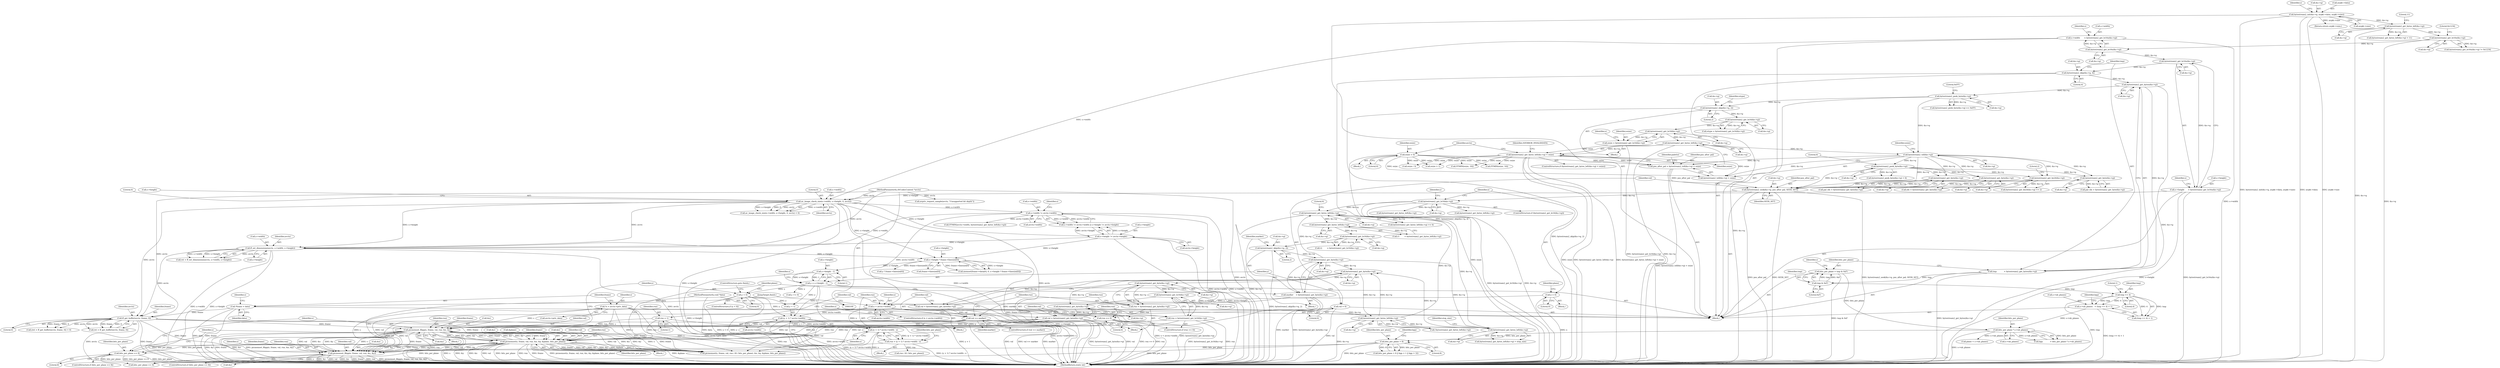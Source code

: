 digraph "0_FFmpeg_8c2ea3030af7b40a3c4275696fb5c76cdb80950a@API" {
"1000843" [label="(Call,picmemset_8bpp(s, frame, val, run, &x, &y))"];
"1000107" [label="(Call,*s = avctx->priv_data)"];
"1000792" [label="(Call,picmemset_8bpp(s, frame, val, run, &x, &y))"];
"1000808" [label="(Call,picmemset(s, frame, val, run, &x, &y, &plane, bits_per_plane))"];
"1000348" [label="(Call,ff_get_buffer(avctx, frame, 0))"];
"1000330" [label="(Call,ff_set_dimensions(avctx, s->width, s->height))"];
"1000298" [label="(Call,av_image_check_size(s->width, s->height, 0, avctx))"];
"1000161" [label="(Call,s->width       = bytestream2_get_le16u(&s->g))"];
"1000165" [label="(Call,bytestream2_get_le16u(&s->g))"];
"1000153" [label="(Call,bytestream2_get_le16u(&s->g))"];
"1000143" [label="(Call,bytestream2_get_bytes_left(&s->g))"];
"1000130" [label="(Call,bytestream2_init(&s->g, avpkt->data, avpkt->size))"];
"1000170" [label="(Call,s->height      = bytestream2_get_le16u(&s->g))"];
"1000174" [label="(Call,bytestream2_get_le16u(&s->g))"];
"1000101" [label="(MethodParameterIn,AVCodecContext *avctx)"];
"1000313" [label="(Call,s->width != avctx->width)"];
"1000320" [label="(Call,s->height != avctx->height)"];
"1000113" [label="(Call,*frame = data)"];
"1000102" [label="(MethodParameterIn,void *data)"];
"1000750" [label="(Call,val == marker)"];
"1000742" [label="(Call,val = bytestream2_get_byte(&s->g))"];
"1000744" [label="(Call,bytestream2_get_byte(&s->g))"];
"1000781" [label="(Call,bytestream2_get_bytes_left(&s->g))"];
"1000774" [label="(Call,bytestream2_get_byte(&s->g))"];
"1000756" [label="(Call,bytestream2_get_byte(&s->g))"];
"1000767" [label="(Call,bytestream2_get_le16(&s->g))"];
"1000718" [label="(Call,bytestream2_get_byte(&s->g))"];
"1000710" [label="(Call,bytestream2_skip(&s->g, 2))"];
"1000698" [label="(Call,bytestream2_get_le16(&s->g))"];
"1000691" [label="(Call,bytestream2_get_bytes_left(&s->g))"];
"1000678" [label="(Call,bytestream2_get_bytes_left(&s->g))"];
"1000664" [label="(Call,bytestream2_get_le16(&s->g))"];
"1000646" [label="(Call,bytestream2_seek(&s->g, pos_after_pal, SEEK_SET))"];
"1000471" [label="(Call,bytestream2_get_byte(&s->g))"];
"1000409" [label="(Call,bytestream2_peek_byte(&s->g))"];
"1000384" [label="(Call,bytestream2_tell(&s->g))"];
"1000274" [label="(Call,bytestream2_get_bytes_left(&s->g))"];
"1000267" [label="(Call,bytestream2_get_le16(&s->g))"];
"1000260" [label="(Call,bytestream2_get_le16(&s->g))"];
"1000252" [label="(Call,bytestream2_skip(&s->g, 2))"];
"1000234" [label="(Call,bytestream2_peek_byte(&s->g))"];
"1000187" [label="(Call,bytestream2_get_byteu(&s->g))"];
"1000179" [label="(Call,bytestream2_skip(&s->g, 4))"];
"1000419" [label="(Call,bytestream2_get_byte(&s->g))"];
"1000555" [label="(Call,bytestream2_get_be24(&s->g))"];
"1000509" [label="(Call,bytestream2_get_byte(&s->g))"];
"1000381" [label="(Call,pos_after_pal = bytestream2_tell(&s->g) + esize)"];
"1000288" [label="(Call,esize = 0)"];
"1000273" [label="(Call,bytestream2_get_bytes_left(&s->g) < esize)"];
"1000265" [label="(Call,esize = bytestream2_get_le16(&s->g))"];
"1000731" [label="(Call,bytestream2_get_bytes_left(&s->g))"];
"1000716" [label="(Call,marker    = bytestream2_get_byte(&s->g))"];
"1000772" [label="(Call,val = bytestream2_get_byte(&s->g))"];
"1000739" [label="(Call,run = 1)"];
"1000765" [label="(Call,run = bytestream2_get_le16(&s->g))"];
"1000762" [label="(Call,run == 0)"];
"1000754" [label="(Call,run = bytestream2_get_byte(&s->g))"];
"1000788" [label="(Call,bits_per_plane == 8)"];
"1000215" [label="(Call,bits_per_plane > 8)"];
"1000208" [label="(Call,bits_per_plane * s->nb_planes)"];
"1000192" [label="(Call,bits_per_plane = tmp & 0xF)"];
"1000194" [label="(Call,tmp & 0xF)"];
"1000185" [label="(Call,tmp            = bytestream2_get_byteu(&s->g))"];
"1000197" [label="(Call,s->nb_planes   = (tmp >> 4) + 1)"];
"1000202" [label="(Call,tmp >> 4)"];
"1000653" [label="(Call,val = 0)"];
"1000828" [label="(Call,run = (y + 1) * avctx->width - x)"];
"1000830" [label="(Call,(y + 1) * avctx->width - x)"];
"1000831" [label="(Call,(y + 1) * avctx->width)"];
"1000802" [label="(Call,y < 0)"];
"1000656" [label="(Call,y = s->height - 1)"];
"1000658" [label="(Call,s->height - 1)"];
"1000362" [label="(Call,s->height * frame->linesize[0])"];
"1000821" [label="(Call,x < avctx->width)"];
"1000670" [label="(Call,x = 0)"];
"1000679" [label="(Call,&s->g)"];
"1000146" [label="(Identifier,s)"];
"1000784" [label="(Identifier,s)"];
"1000652" [label="(Identifier,SEEK_SET)"];
"1000752" [label="(Identifier,marker)"];
"1000743" [label="(Identifier,val)"];
"1000332" [label="(Call,s->width)"];
"1000417" [label="(Call,idx = bytestream2_get_byte(&s->g))"];
"1000927" [label="(Return,return avpkt->size;)"];
"1000207" [label="(Identifier,bpp)"];
"1000689" [label="(Call,t1        = bytestream2_get_bytes_left(&s->g))"];
"1000193" [label="(Identifier,bits_per_plane)"];
"1000186" [label="(Identifier,tmp)"];
"1000751" [label="(Identifier,val)"];
"1000335" [label="(Call,s->height)"];
"1000839" [label="(ControlStructure,if (bits_per_plane == 8))"];
"1000265" [label="(Call,esize = bytestream2_get_le16(&s->g))"];
"1000826" [label="(Block,)"];
"1000419" [label="(Call,bytestream2_get_byte(&s->g))"];
"1000170" [label="(Call,s->height      = bytestream2_get_le16u(&s->g))"];
"1000647" [label="(Call,&s->g)"];
"1000330" [label="(Call,ff_set_dimensions(avctx, s->width, s->height))"];
"1000234" [label="(Call,bytestream2_peek_byte(&s->g))"];
"1000258" [label="(Call,etype = bytestream2_get_le16(&s->g))"];
"1000382" [label="(Identifier,pos_after_pal)"];
"1000764" [label="(Literal,0)"];
"1000756" [label="(Call,bytestream2_get_byte(&s->g))"];
"1000346" [label="(Call,ret = ff_get_buffer(avctx, frame, 0))"];
"1000166" [label="(Call,&s->g)"];
"1000662" [label="(Literal,1)"];
"1000331" [label="(Identifier,avctx)"];
"1000801" [label="(ControlStructure,if (y < 0))"];
"1000757" [label="(Call,&s->g)"];
"1000420" [label="(Call,&s->g)"];
"1000797" [label="(Call,&x)"];
"1000194" [label="(Call,tmp & 0xF)"];
"1000821" [label="(Call,x < avctx->width)"];
"1000410" [label="(Call,&s->g)"];
"1000281" [label="(Identifier,AVERROR_INVALIDDATA)"];
"1000736" [label="(Identifier,stop_size)"];
"1000835" [label="(Call,avctx->width)"];
"1000848" [label="(Call,&x)"];
"1000657" [label="(Identifier,y)"];
"1000782" [label="(Call,&s->g)"];
"1000659" [label="(Call,s->height)"];
"1000362" [label="(Call,s->height * frame->linesize[0])"];
"1000188" [label="(Call,&s->g)"];
"1000158" [label="(Literal,0x1234)"];
"1000651" [label="(Identifier,pos_after_pal)"];
"1000753" [label="(Block,)"];
"1000351" [label="(Literal,0)"];
"1000820" [label="(ControlStructure,if (x < avctx->width))"];
"1000102" [label="(MethodParameterIn,void *data)"];
"1000718" [label="(Call,bytestream2_get_byte(&s->g))"];
"1000790" [label="(Literal,8)"];
"1000819" [label="(Identifier,bits_per_plane)"];
"1000664" [label="(Call,bytestream2_get_le16(&s->g))"];
"1000719" [label="(Call,&s->g)"];
"1000179" [label="(Call,bytestream2_skip(&s->g, 4))"];
"1000251" [label="(Block,)"];
"1000741" [label="(Literal,1)"];
"1000853" [label="(Call,picmemset(s, frame, val, run / (8 / bits_per_plane), &x, &y, &plane, bits_per_plane))"];
"1000279" [label="(Identifier,esize)"];
"1000739" [label="(Call,run = 1)"];
"1000260" [label="(Call,bytestream2_get_le16(&s->g))"];
"1000154" [label="(Call,&s->g)"];
"1000133" [label="(Identifier,s)"];
"1000654" [label="(Identifier,val)"];
"1000202" [label="(Call,tmp >> 4)"];
"1000201" [label="(Call,(tmp >> 4) + 1)"];
"1000493" [label="(Call,FFMIN(esize, 16))"];
"1000715" [label="(Literal,2)"];
"1000789" [label="(Identifier,bits_per_plane)"];
"1000130" [label="(Call,bytestream2_init(&s->g, avpkt->data, avpkt->size))"];
"1000560" [label="(Literal,2)"];
"1000554" [label="(Call,bytestream2_get_be24(&s->g) << 2)"];
"1000283" [label="(Block,)"];
"1000192" [label="(Call,bits_per_plane = tmp & 0xF)"];
"1000472" [label="(Call,&s->g)"];
"1000277" [label="(Identifier,s)"];
"1000455" [label="(Call,FFMIN(esize, 16))"];
"1000683" [label="(Literal,6)"];
"1000322" [label="(Identifier,s)"];
"1000832" [label="(Call,y + 1)"];
"1000804" [label="(Literal,0)"];
"1000767" [label="(Call,bytestream2_get_le16(&s->g))"];
"1000838" [label="(Identifier,x)"];
"1000671" [label="(Identifier,x)"];
"1000773" [label="(Identifier,val)"];
"1000658" [label="(Call,s->height - 1)"];
"1000383" [label="(Call,bytestream2_tell(&s->g) + esize)"];
"1000830" [label="(Call,(y + 1) * avctx->width - x)"];
"1000780" [label="(Call,!bytestream2_get_bytes_left(&s->g))"];
"1000175" [label="(Call,&s->g)"];
"1000761" [label="(ControlStructure,if (run == 0))"];
"1000745" [label="(Call,&s->g)"];
"1000206" [label="(Call,bpp            = bits_per_plane * s->nb_planes)"];
"1000802" [label="(Call,y < 0)"];
"1000305" [label="(Literal,0)"];
"1000355" [label="(Call,memset(frame->data[0], 0, s->height * frame->linesize[0]))"];
"1000750" [label="(Call,val == marker)"];
"1000754" [label="(Call,run = bytestream2_get_byte(&s->g))"];
"1000646" [label="(Call,bytestream2_seek(&s->g, pos_after_pal, SEEK_SET))"];
"1000215" [label="(Call,bits_per_plane > 8)"];
"1000226" [label="(Call,avpriv_request_sample(avctx, \"Unsupported bit depth\"))"];
"1000828" [label="(Call,run = (y + 1) * avctx->width - x)"];
"1000844" [label="(Identifier,s)"];
"1000813" [label="(Call,&x)"];
"1000840" [label="(Call,bits_per_plane == 8)"];
"1000775" [label="(Call,&s->g)"];
"1000297" [label="(Call,av_image_check_size(s->width, s->height, 0, avctx) < 0)"];
"1000273" [label="(Call,bytestream2_get_bytes_left(&s->g) < esize)"];
"1000261" [label="(Call,&s->g)"];
"1000692" [label="(Call,&s->g)"];
"1000793" [label="(Identifier,s)"];
"1000312" [label="(Call,s->width != avctx->width || s->height != avctx->height)"];
"1000253" [label="(Call,&s->g)"];
"1000536" [label="(Call,esize / 3)"];
"1000138" [label="(Call,avpkt->size)"];
"1000252" [label="(Call,bytestream2_skip(&s->g, 2))"];
"1000795" [label="(Identifier,val)"];
"1000108" [label="(Identifier,s)"];
"1000196" [label="(Literal,0xF)"];
"1000670" [label="(Call,x = 0)"];
"1000109" [label="(Call,avctx->priv_data)"];
"1000677" [label="(Call,bytestream2_get_bytes_left(&s->g) >= 6)"];
"1000877" [label="(Call,bytestream2_get_bytes_left(&s->g))"];
"1000363" [label="(Call,s->height)"];
"1000809" [label="(Identifier,s)"];
"1000711" [label="(Call,&s->g)"];
"1000349" [label="(Identifier,avctx)"];
"1000153" [label="(Call,bytestream2_get_le16u(&s->g))"];
"1000874" [label="(Identifier,y)"];
"1000107" [label="(Call,*s = avctx->priv_data)"];
"1000210" [label="(Call,s->nb_planes)"];
"1000182" [label="(Identifier,s)"];
"1000290" [label="(Literal,0)"];
"1000187" [label="(Call,bytestream2_get_byteu(&s->g))"];
"1000768" [label="(Call,&s->g)"];
"1000105" [label="(Block,)"];
"1000731" [label="(Call,bytestream2_get_bytes_left(&s->g))"];
"1000113" [label="(Call,*frame = data)"];
"1000469" [label="(Call,pal_idx = bytestream2_get_byte(&s->g))"];
"1000131" [label="(Call,&s->g)"];
"1000414" [label="(Literal,6)"];
"1000302" [label="(Call,s->height)"];
"1000172" [label="(Identifier,s)"];
"1000185" [label="(Call,tmp            = bytestream2_get_byteu(&s->g))"];
"1000165" [label="(Call,bytestream2_get_le16u(&s->g))"];
"1000665" [label="(Call,&s->g)"];
"1000555" [label="(Call,bytestream2_get_be24(&s->g))"];
"1000209" [label="(Identifier,bits_per_plane)"];
"1000831" [label="(Call,(y + 1) * avctx->width)"];
"1000805" [label="(ControlStructure,goto finish;)"];
"1000822" [label="(Identifier,x)"];
"1000796" [label="(Identifier,run)"];
"1000161" [label="(Call,s->width       = bytestream2_get_le16u(&s->g))"];
"1000235" [label="(Call,&s->g)"];
"1000730" [label="(Call,bytestream2_get_bytes_left(&s->g) > stop_size)"];
"1000891" [label="(Call,y * frame->linesize[0])"];
"1000350" [label="(Identifier,frame)"];
"1000257" [label="(Literal,2)"];
"1000684" [label="(Block,)"];
"1000850" [label="(Call,&y)"];
"1000763" [label="(Identifier,run)"];
"1000817" [label="(Call,&plane)"];
"1000199" [label="(Identifier,s)"];
"1000672" [label="(Literal,0)"];
"1000408" [label="(Call,bytestream2_peek_byte(&s->g) < 6)"];
"1000907" [label="(Call,bytestream2_get_bytes_left(&s->g))"];
"1000204" [label="(Literal,4)"];
"1000841" [label="(Identifier,bits_per_plane)"];
"1000144" [label="(Call,&s->g)"];
"1000162" [label="(Call,s->width)"];
"1000737" [label="(Block,)"];
"1000845" [label="(Identifier,frame)"];
"1000143" [label="(Call,bytestream2_get_bytes_left(&s->g))"];
"1000381" [label="(Call,pos_after_pal = bytestream2_tell(&s->g) + esize)"];
"1000293" [label="(Identifier,avctx)"];
"1000509" [label="(Call,bytestream2_get_byte(&s->g))"];
"1000507" [label="(Call,pal_idx = bytestream2_get_byte(&s->g))"];
"1000669" [label="(Block,)"];
"1000184" [label="(Literal,4)"];
"1000655" [label="(Literal,0)"];
"1000214" [label="(Call,bits_per_plane > 8 || bpp < 1 || bpp > 32)"];
"1000772" [label="(Call,val = bytestream2_get_byte(&s->g))"];
"1000903" [label="(Call,FFMIN(avctx->width, bytestream2_get_bytes_left(&s->g)))"];
"1000195" [label="(Identifier,tmp)"];
"1000314" [label="(Call,s->width)"];
"1000174" [label="(Call,bytestream2_get_le16u(&s->g))"];
"1000765" [label="(Call,run = bytestream2_get_le16(&s->g))"];
"1000740" [label="(Identifier,run)"];
"1000208" [label="(Call,bits_per_plane * s->nb_planes)"];
"1000843" [label="(Call,picmemset_8bpp(s, frame, val, run, &x, &y))"];
"1000324" [label="(Call,avctx->height)"];
"1000725" [label="(Call,plane < s->nb_planes)"];
"1000857" [label="(Call,run / (8 / bits_per_plane))"];
"1000710" [label="(Call,bytestream2_skip(&s->g, 2))"];
"1000267" [label="(Call,bytestream2_get_le16(&s->g))"];
"1000847" [label="(Identifier,run)"];
"1000799" [label="(Call,&y)"];
"1000298" [label="(Call,av_image_check_size(s->width, s->height, 0, avctx))"];
"1000171" [label="(Call,s->height)"];
"1000792" [label="(Call,picmemset_8bpp(s, frame, val, run, &x, &y))"];
"1000274" [label="(Call,bytestream2_get_bytes_left(&s->g))"];
"1000101" [label="(MethodParameterIn,AVCodecContext *avctx)"];
"1000716" [label="(Call,marker    = bytestream2_get_byte(&s->g))"];
"1000239" [label="(Literal,0xFF)"];
"1000272" [label="(ControlStructure,if (bytestream2_get_bytes_left(&s->g) < esize))"];
"1000216" [label="(Identifier,bits_per_plane)"];
"1000744" [label="(Call,bytestream2_get_byte(&s->g))"];
"1000755" [label="(Identifier,run)"];
"1000313" [label="(Call,s->width != avctx->width)"];
"1000366" [label="(Call,frame->linesize[0])"];
"1000811" [label="(Identifier,val)"];
"1000808" [label="(Call,picmemset(s, frame, val, run, &x, &y, &plane, bits_per_plane))"];
"1000266" [label="(Identifier,esize)"];
"1000699" [label="(Call,&s->g)"];
"1000749" [label="(ControlStructure,if (val == marker))"];
"1000389" [label="(Identifier,esize)"];
"1000268" [label="(Call,&s->g)"];
"1000203" [label="(Identifier,tmp)"];
"1000922" [label="(JumpTarget,finish:)"];
"1000698" [label="(Call,bytestream2_get_le16(&s->g))"];
"1000142" [label="(Call,bytestream2_get_bytes_left(&s->g) < 11)"];
"1000317" [label="(Call,avctx->width)"];
"1000762" [label="(Call,run == 0)"];
"1000812" [label="(Identifier,run)"];
"1000348" [label="(Call,ff_get_buffer(avctx, frame, 0))"];
"1000794" [label="(Identifier,frame)"];
"1000115" [label="(Identifier,data)"];
"1000233" [label="(Call,bytestream2_peek_byte(&s->g) == 0xFF)"];
"1000510" [label="(Call,&s->g)"];
"1000787" [label="(ControlStructure,if (bits_per_plane == 8))"];
"1000846" [label="(Identifier,val)"];
"1000803" [label="(Identifier,y)"];
"1000320" [label="(Call,s->height != avctx->height)"];
"1000667" [label="(Identifier,s)"];
"1000691" [label="(Call,bytestream2_get_bytes_left(&s->g))"];
"1000306" [label="(Identifier,avctx)"];
"1000197" [label="(Call,s->nb_planes   = (tmp >> 4) + 1)"];
"1000781" [label="(Call,bytestream2_get_bytes_left(&s->g))"];
"1000823" [label="(Call,avctx->width)"];
"1000385" [label="(Call,&s->g)"];
"1000152" [label="(Call,bytestream2_get_le16u(&s->g) != 0x1234)"];
"1000114" [label="(Identifier,frame)"];
"1000275" [label="(Call,&s->g)"];
"1000299" [label="(Call,s->width)"];
"1000391" [label="(Identifier,palette)"];
"1000180" [label="(Call,&s->g)"];
"1000288" [label="(Call,esize = 0)"];
"1000205" [label="(Literal,1)"];
"1000321" [label="(Call,s->height)"];
"1000742" [label="(Call,val = bytestream2_get_byte(&s->g))"];
"1000148" [label="(Literal,11)"];
"1000663" [label="(ControlStructure,if (bytestream2_get_le16(&s->g)))"];
"1000198" [label="(Call,s->nb_planes)"];
"1000674" [label="(Identifier,plane)"];
"1000135" [label="(Call,avpkt->data)"];
"1000384" [label="(Call,bytestream2_tell(&s->g))"];
"1000289" [label="(Identifier,esize)"];
"1000653" [label="(Call,val = 0)"];
"1000405" [label="(Call,esize > 1)"];
"1000220" [label="(Identifier,bpp)"];
"1000656" [label="(Call,y = s->height - 1)"];
"1000259" [label="(Identifier,etype)"];
"1000873" [label="(Call,y >= 0)"];
"1000815" [label="(Call,&y)"];
"1000717" [label="(Identifier,marker)"];
"1000307" [label="(Literal,0)"];
"1000328" [label="(Call,ret = ff_set_dimensions(avctx, s->width, s->height))"];
"1000774" [label="(Call,bytestream2_get_byte(&s->g))"];
"1000788" [label="(Call,bits_per_plane == 8)"];
"1000732" [label="(Call,&s->g)"];
"1000931" [label="(MethodReturn,static int)"];
"1000807" [label="(Block,)"];
"1000471" [label="(Call,bytestream2_get_byte(&s->g))"];
"1000829" [label="(Identifier,run)"];
"1000726" [label="(Identifier,plane)"];
"1000678" [label="(Call,bytestream2_get_bytes_left(&s->g))"];
"1000696" [label="(Call,t2        = bytestream2_get_le16(&s->g))"];
"1000791" [label="(Block,)"];
"1000810" [label="(Identifier,frame)"];
"1000409" [label="(Call,bytestream2_peek_byte(&s->g))"];
"1000345" [label="(Call,(ret = ff_get_buffer(avctx, frame, 0)) < 0)"];
"1000556" [label="(Call,&s->g)"];
"1000217" [label="(Literal,8)"];
"1000766" [label="(Identifier,run)"];
"1000843" -> "1000839"  [label="AST: "];
"1000843" -> "1000850"  [label="CFG: "];
"1000844" -> "1000843"  [label="AST: "];
"1000845" -> "1000843"  [label="AST: "];
"1000846" -> "1000843"  [label="AST: "];
"1000847" -> "1000843"  [label="AST: "];
"1000848" -> "1000843"  [label="AST: "];
"1000850" -> "1000843"  [label="AST: "];
"1000922" -> "1000843"  [label="CFG: "];
"1000843" -> "1000931"  [label="DDG: picmemset_8bpp(s, frame, val, run, &x, &y)"];
"1000843" -> "1000931"  [label="DDG: s"];
"1000843" -> "1000931"  [label="DDG: &y"];
"1000843" -> "1000931"  [label="DDG: val"];
"1000843" -> "1000931"  [label="DDG: &x"];
"1000843" -> "1000931"  [label="DDG: frame"];
"1000843" -> "1000931"  [label="DDG: run"];
"1000107" -> "1000843"  [label="DDG: s"];
"1000792" -> "1000843"  [label="DDG: s"];
"1000792" -> "1000843"  [label="DDG: frame"];
"1000792" -> "1000843"  [label="DDG: val"];
"1000792" -> "1000843"  [label="DDG: &x"];
"1000792" -> "1000843"  [label="DDG: &y"];
"1000808" -> "1000843"  [label="DDG: s"];
"1000808" -> "1000843"  [label="DDG: frame"];
"1000808" -> "1000843"  [label="DDG: val"];
"1000808" -> "1000843"  [label="DDG: &x"];
"1000808" -> "1000843"  [label="DDG: &y"];
"1000348" -> "1000843"  [label="DDG: frame"];
"1000750" -> "1000843"  [label="DDG: val"];
"1000772" -> "1000843"  [label="DDG: val"];
"1000653" -> "1000843"  [label="DDG: val"];
"1000828" -> "1000843"  [label="DDG: run"];
"1000107" -> "1000105"  [label="AST: "];
"1000107" -> "1000109"  [label="CFG: "];
"1000108" -> "1000107"  [label="AST: "];
"1000109" -> "1000107"  [label="AST: "];
"1000114" -> "1000107"  [label="CFG: "];
"1000107" -> "1000931"  [label="DDG: s"];
"1000107" -> "1000931"  [label="DDG: avctx->priv_data"];
"1000107" -> "1000792"  [label="DDG: s"];
"1000107" -> "1000808"  [label="DDG: s"];
"1000107" -> "1000853"  [label="DDG: s"];
"1000792" -> "1000791"  [label="AST: "];
"1000792" -> "1000799"  [label="CFG: "];
"1000793" -> "1000792"  [label="AST: "];
"1000794" -> "1000792"  [label="AST: "];
"1000795" -> "1000792"  [label="AST: "];
"1000796" -> "1000792"  [label="AST: "];
"1000797" -> "1000792"  [label="AST: "];
"1000799" -> "1000792"  [label="AST: "];
"1000803" -> "1000792"  [label="CFG: "];
"1000792" -> "1000931"  [label="DDG: picmemset_8bpp(s, frame, val, run, &x, &y)"];
"1000792" -> "1000931"  [label="DDG: run"];
"1000792" -> "1000931"  [label="DDG: s"];
"1000792" -> "1000931"  [label="DDG: val"];
"1000792" -> "1000931"  [label="DDG: &y"];
"1000792" -> "1000931"  [label="DDG: frame"];
"1000792" -> "1000931"  [label="DDG: &x"];
"1000808" -> "1000792"  [label="DDG: s"];
"1000808" -> "1000792"  [label="DDG: frame"];
"1000808" -> "1000792"  [label="DDG: &x"];
"1000808" -> "1000792"  [label="DDG: &y"];
"1000348" -> "1000792"  [label="DDG: frame"];
"1000750" -> "1000792"  [label="DDG: val"];
"1000772" -> "1000792"  [label="DDG: val"];
"1000739" -> "1000792"  [label="DDG: run"];
"1000765" -> "1000792"  [label="DDG: run"];
"1000762" -> "1000792"  [label="DDG: run"];
"1000792" -> "1000808"  [label="DDG: s"];
"1000792" -> "1000808"  [label="DDG: frame"];
"1000792" -> "1000808"  [label="DDG: &x"];
"1000792" -> "1000808"  [label="DDG: &y"];
"1000792" -> "1000853"  [label="DDG: s"];
"1000792" -> "1000853"  [label="DDG: frame"];
"1000792" -> "1000853"  [label="DDG: val"];
"1000792" -> "1000853"  [label="DDG: &x"];
"1000792" -> "1000853"  [label="DDG: &y"];
"1000808" -> "1000807"  [label="AST: "];
"1000808" -> "1000819"  [label="CFG: "];
"1000809" -> "1000808"  [label="AST: "];
"1000810" -> "1000808"  [label="AST: "];
"1000811" -> "1000808"  [label="AST: "];
"1000812" -> "1000808"  [label="AST: "];
"1000813" -> "1000808"  [label="AST: "];
"1000815" -> "1000808"  [label="AST: "];
"1000817" -> "1000808"  [label="AST: "];
"1000819" -> "1000808"  [label="AST: "];
"1000726" -> "1000808"  [label="CFG: "];
"1000808" -> "1000931"  [label="DDG: frame"];
"1000808" -> "1000931"  [label="DDG: picmemset(s, frame, val, run, &x, &y, &plane, bits_per_plane)"];
"1000808" -> "1000931"  [label="DDG: &plane"];
"1000808" -> "1000931"  [label="DDG: s"];
"1000808" -> "1000931"  [label="DDG: &y"];
"1000808" -> "1000931"  [label="DDG: &x"];
"1000808" -> "1000931"  [label="DDG: val"];
"1000808" -> "1000931"  [label="DDG: bits_per_plane"];
"1000808" -> "1000931"  [label="DDG: run"];
"1000808" -> "1000788"  [label="DDG: bits_per_plane"];
"1000348" -> "1000808"  [label="DDG: frame"];
"1000750" -> "1000808"  [label="DDG: val"];
"1000772" -> "1000808"  [label="DDG: val"];
"1000739" -> "1000808"  [label="DDG: run"];
"1000765" -> "1000808"  [label="DDG: run"];
"1000762" -> "1000808"  [label="DDG: run"];
"1000788" -> "1000808"  [label="DDG: bits_per_plane"];
"1000808" -> "1000840"  [label="DDG: bits_per_plane"];
"1000808" -> "1000853"  [label="DDG: s"];
"1000808" -> "1000853"  [label="DDG: frame"];
"1000808" -> "1000853"  [label="DDG: val"];
"1000808" -> "1000853"  [label="DDG: &x"];
"1000808" -> "1000853"  [label="DDG: &y"];
"1000808" -> "1000853"  [label="DDG: &plane"];
"1000348" -> "1000346"  [label="AST: "];
"1000348" -> "1000351"  [label="CFG: "];
"1000349" -> "1000348"  [label="AST: "];
"1000350" -> "1000348"  [label="AST: "];
"1000351" -> "1000348"  [label="AST: "];
"1000346" -> "1000348"  [label="CFG: "];
"1000348" -> "1000931"  [label="DDG: avctx"];
"1000348" -> "1000931"  [label="DDG: frame"];
"1000348" -> "1000345"  [label="DDG: avctx"];
"1000348" -> "1000345"  [label="DDG: frame"];
"1000348" -> "1000345"  [label="DDG: 0"];
"1000348" -> "1000346"  [label="DDG: avctx"];
"1000348" -> "1000346"  [label="DDG: frame"];
"1000348" -> "1000346"  [label="DDG: 0"];
"1000330" -> "1000348"  [label="DDG: avctx"];
"1000298" -> "1000348"  [label="DDG: avctx"];
"1000101" -> "1000348"  [label="DDG: avctx"];
"1000113" -> "1000348"  [label="DDG: frame"];
"1000348" -> "1000853"  [label="DDG: frame"];
"1000330" -> "1000328"  [label="AST: "];
"1000330" -> "1000335"  [label="CFG: "];
"1000331" -> "1000330"  [label="AST: "];
"1000332" -> "1000330"  [label="AST: "];
"1000335" -> "1000330"  [label="AST: "];
"1000328" -> "1000330"  [label="CFG: "];
"1000330" -> "1000931"  [label="DDG: avctx"];
"1000330" -> "1000931"  [label="DDG: s->width"];
"1000330" -> "1000931"  [label="DDG: s->height"];
"1000330" -> "1000328"  [label="DDG: avctx"];
"1000330" -> "1000328"  [label="DDG: s->width"];
"1000330" -> "1000328"  [label="DDG: s->height"];
"1000298" -> "1000330"  [label="DDG: avctx"];
"1000298" -> "1000330"  [label="DDG: s->height"];
"1000101" -> "1000330"  [label="DDG: avctx"];
"1000313" -> "1000330"  [label="DDG: s->width"];
"1000320" -> "1000330"  [label="DDG: s->height"];
"1000330" -> "1000362"  [label="DDG: s->height"];
"1000298" -> "1000297"  [label="AST: "];
"1000298" -> "1000306"  [label="CFG: "];
"1000299" -> "1000298"  [label="AST: "];
"1000302" -> "1000298"  [label="AST: "];
"1000305" -> "1000298"  [label="AST: "];
"1000306" -> "1000298"  [label="AST: "];
"1000307" -> "1000298"  [label="CFG: "];
"1000298" -> "1000931"  [label="DDG: s->width"];
"1000298" -> "1000931"  [label="DDG: avctx"];
"1000298" -> "1000931"  [label="DDG: s->height"];
"1000298" -> "1000297"  [label="DDG: s->width"];
"1000298" -> "1000297"  [label="DDG: s->height"];
"1000298" -> "1000297"  [label="DDG: 0"];
"1000298" -> "1000297"  [label="DDG: avctx"];
"1000161" -> "1000298"  [label="DDG: s->width"];
"1000170" -> "1000298"  [label="DDG: s->height"];
"1000101" -> "1000298"  [label="DDG: avctx"];
"1000298" -> "1000313"  [label="DDG: s->width"];
"1000298" -> "1000320"  [label="DDG: s->height"];
"1000298" -> "1000362"  [label="DDG: s->height"];
"1000161" -> "1000105"  [label="AST: "];
"1000161" -> "1000165"  [label="CFG: "];
"1000162" -> "1000161"  [label="AST: "];
"1000165" -> "1000161"  [label="AST: "];
"1000172" -> "1000161"  [label="CFG: "];
"1000161" -> "1000931"  [label="DDG: s->width"];
"1000165" -> "1000161"  [label="DDG: &s->g"];
"1000165" -> "1000166"  [label="CFG: "];
"1000166" -> "1000165"  [label="AST: "];
"1000153" -> "1000165"  [label="DDG: &s->g"];
"1000165" -> "1000174"  [label="DDG: &s->g"];
"1000153" -> "1000152"  [label="AST: "];
"1000153" -> "1000154"  [label="CFG: "];
"1000154" -> "1000153"  [label="AST: "];
"1000158" -> "1000153"  [label="CFG: "];
"1000153" -> "1000931"  [label="DDG: &s->g"];
"1000153" -> "1000152"  [label="DDG: &s->g"];
"1000143" -> "1000153"  [label="DDG: &s->g"];
"1000143" -> "1000142"  [label="AST: "];
"1000143" -> "1000144"  [label="CFG: "];
"1000144" -> "1000143"  [label="AST: "];
"1000148" -> "1000143"  [label="CFG: "];
"1000143" -> "1000931"  [label="DDG: &s->g"];
"1000143" -> "1000142"  [label="DDG: &s->g"];
"1000130" -> "1000143"  [label="DDG: &s->g"];
"1000130" -> "1000105"  [label="AST: "];
"1000130" -> "1000138"  [label="CFG: "];
"1000131" -> "1000130"  [label="AST: "];
"1000135" -> "1000130"  [label="AST: "];
"1000138" -> "1000130"  [label="AST: "];
"1000146" -> "1000130"  [label="CFG: "];
"1000130" -> "1000931"  [label="DDG: bytestream2_init(&s->g, avpkt->data, avpkt->size)"];
"1000130" -> "1000931"  [label="DDG: avpkt->data"];
"1000130" -> "1000931"  [label="DDG: avpkt->size"];
"1000130" -> "1000927"  [label="DDG: avpkt->size"];
"1000170" -> "1000105"  [label="AST: "];
"1000170" -> "1000174"  [label="CFG: "];
"1000171" -> "1000170"  [label="AST: "];
"1000174" -> "1000170"  [label="AST: "];
"1000182" -> "1000170"  [label="CFG: "];
"1000170" -> "1000931"  [label="DDG: s->height"];
"1000170" -> "1000931"  [label="DDG: bytestream2_get_le16u(&s->g)"];
"1000174" -> "1000170"  [label="DDG: &s->g"];
"1000174" -> "1000175"  [label="CFG: "];
"1000175" -> "1000174"  [label="AST: "];
"1000174" -> "1000179"  [label="DDG: &s->g"];
"1000101" -> "1000100"  [label="AST: "];
"1000101" -> "1000931"  [label="DDG: avctx"];
"1000101" -> "1000226"  [label="DDG: avctx"];
"1000313" -> "1000312"  [label="AST: "];
"1000313" -> "1000317"  [label="CFG: "];
"1000314" -> "1000313"  [label="AST: "];
"1000317" -> "1000313"  [label="AST: "];
"1000322" -> "1000313"  [label="CFG: "];
"1000312" -> "1000313"  [label="CFG: "];
"1000313" -> "1000931"  [label="DDG: s->width"];
"1000313" -> "1000931"  [label="DDG: avctx->width"];
"1000313" -> "1000312"  [label="DDG: s->width"];
"1000313" -> "1000312"  [label="DDG: avctx->width"];
"1000313" -> "1000821"  [label="DDG: avctx->width"];
"1000313" -> "1000903"  [label="DDG: avctx->width"];
"1000320" -> "1000312"  [label="AST: "];
"1000320" -> "1000324"  [label="CFG: "];
"1000321" -> "1000320"  [label="AST: "];
"1000324" -> "1000320"  [label="AST: "];
"1000312" -> "1000320"  [label="CFG: "];
"1000320" -> "1000931"  [label="DDG: avctx->height"];
"1000320" -> "1000931"  [label="DDG: s->height"];
"1000320" -> "1000312"  [label="DDG: s->height"];
"1000320" -> "1000312"  [label="DDG: avctx->height"];
"1000320" -> "1000362"  [label="DDG: s->height"];
"1000113" -> "1000105"  [label="AST: "];
"1000113" -> "1000115"  [label="CFG: "];
"1000114" -> "1000113"  [label="AST: "];
"1000115" -> "1000113"  [label="AST: "];
"1000133" -> "1000113"  [label="CFG: "];
"1000113" -> "1000931"  [label="DDG: frame"];
"1000113" -> "1000931"  [label="DDG: data"];
"1000102" -> "1000113"  [label="DDG: data"];
"1000102" -> "1000100"  [label="AST: "];
"1000102" -> "1000931"  [label="DDG: data"];
"1000750" -> "1000749"  [label="AST: "];
"1000750" -> "1000752"  [label="CFG: "];
"1000751" -> "1000750"  [label="AST: "];
"1000752" -> "1000750"  [label="AST: "];
"1000755" -> "1000750"  [label="CFG: "];
"1000784" -> "1000750"  [label="CFG: "];
"1000750" -> "1000931"  [label="DDG: val"];
"1000750" -> "1000931"  [label="DDG: val == marker"];
"1000750" -> "1000931"  [label="DDG: marker"];
"1000742" -> "1000750"  [label="DDG: val"];
"1000716" -> "1000750"  [label="DDG: marker"];
"1000750" -> "1000853"  [label="DDG: val"];
"1000742" -> "1000737"  [label="AST: "];
"1000742" -> "1000744"  [label="CFG: "];
"1000743" -> "1000742"  [label="AST: "];
"1000744" -> "1000742"  [label="AST: "];
"1000751" -> "1000742"  [label="CFG: "];
"1000742" -> "1000931"  [label="DDG: bytestream2_get_byte(&s->g)"];
"1000744" -> "1000742"  [label="DDG: &s->g"];
"1000744" -> "1000745"  [label="CFG: "];
"1000745" -> "1000744"  [label="AST: "];
"1000781" -> "1000744"  [label="DDG: &s->g"];
"1000718" -> "1000744"  [label="DDG: &s->g"];
"1000731" -> "1000744"  [label="DDG: &s->g"];
"1000744" -> "1000756"  [label="DDG: &s->g"];
"1000744" -> "1000781"  [label="DDG: &s->g"];
"1000781" -> "1000780"  [label="AST: "];
"1000781" -> "1000782"  [label="CFG: "];
"1000782" -> "1000781"  [label="AST: "];
"1000780" -> "1000781"  [label="CFG: "];
"1000781" -> "1000931"  [label="DDG: &s->g"];
"1000781" -> "1000678"  [label="DDG: &s->g"];
"1000781" -> "1000731"  [label="DDG: &s->g"];
"1000781" -> "1000780"  [label="DDG: &s->g"];
"1000774" -> "1000781"  [label="DDG: &s->g"];
"1000774" -> "1000772"  [label="AST: "];
"1000774" -> "1000775"  [label="CFG: "];
"1000775" -> "1000774"  [label="AST: "];
"1000772" -> "1000774"  [label="CFG: "];
"1000774" -> "1000772"  [label="DDG: &s->g"];
"1000756" -> "1000774"  [label="DDG: &s->g"];
"1000767" -> "1000774"  [label="DDG: &s->g"];
"1000756" -> "1000754"  [label="AST: "];
"1000756" -> "1000757"  [label="CFG: "];
"1000757" -> "1000756"  [label="AST: "];
"1000754" -> "1000756"  [label="CFG: "];
"1000756" -> "1000754"  [label="DDG: &s->g"];
"1000756" -> "1000767"  [label="DDG: &s->g"];
"1000767" -> "1000765"  [label="AST: "];
"1000767" -> "1000768"  [label="CFG: "];
"1000768" -> "1000767"  [label="AST: "];
"1000765" -> "1000767"  [label="CFG: "];
"1000767" -> "1000765"  [label="DDG: &s->g"];
"1000718" -> "1000716"  [label="AST: "];
"1000718" -> "1000719"  [label="CFG: "];
"1000719" -> "1000718"  [label="AST: "];
"1000716" -> "1000718"  [label="CFG: "];
"1000718" -> "1000678"  [label="DDG: &s->g"];
"1000718" -> "1000716"  [label="DDG: &s->g"];
"1000710" -> "1000718"  [label="DDG: &s->g"];
"1000718" -> "1000731"  [label="DDG: &s->g"];
"1000710" -> "1000684"  [label="AST: "];
"1000710" -> "1000715"  [label="CFG: "];
"1000711" -> "1000710"  [label="AST: "];
"1000715" -> "1000710"  [label="AST: "];
"1000717" -> "1000710"  [label="CFG: "];
"1000710" -> "1000931"  [label="DDG: bytestream2_skip(&s->g, 2)"];
"1000698" -> "1000710"  [label="DDG: &s->g"];
"1000698" -> "1000696"  [label="AST: "];
"1000698" -> "1000699"  [label="CFG: "];
"1000699" -> "1000698"  [label="AST: "];
"1000696" -> "1000698"  [label="CFG: "];
"1000698" -> "1000696"  [label="DDG: &s->g"];
"1000691" -> "1000698"  [label="DDG: &s->g"];
"1000691" -> "1000689"  [label="AST: "];
"1000691" -> "1000692"  [label="CFG: "];
"1000692" -> "1000691"  [label="AST: "];
"1000689" -> "1000691"  [label="CFG: "];
"1000691" -> "1000689"  [label="DDG: &s->g"];
"1000678" -> "1000691"  [label="DDG: &s->g"];
"1000678" -> "1000677"  [label="AST: "];
"1000678" -> "1000679"  [label="CFG: "];
"1000679" -> "1000678"  [label="AST: "];
"1000683" -> "1000678"  [label="CFG: "];
"1000678" -> "1000931"  [label="DDG: &s->g"];
"1000678" -> "1000677"  [label="DDG: &s->g"];
"1000664" -> "1000678"  [label="DDG: &s->g"];
"1000731" -> "1000678"  [label="DDG: &s->g"];
"1000664" -> "1000663"  [label="AST: "];
"1000664" -> "1000665"  [label="CFG: "];
"1000665" -> "1000664"  [label="AST: "];
"1000671" -> "1000664"  [label="CFG: "];
"1000874" -> "1000664"  [label="CFG: "];
"1000664" -> "1000931"  [label="DDG: bytestream2_get_le16(&s->g)"];
"1000664" -> "1000931"  [label="DDG: &s->g"];
"1000646" -> "1000664"  [label="DDG: &s->g"];
"1000664" -> "1000877"  [label="DDG: &s->g"];
"1000664" -> "1000907"  [label="DDG: &s->g"];
"1000646" -> "1000105"  [label="AST: "];
"1000646" -> "1000652"  [label="CFG: "];
"1000647" -> "1000646"  [label="AST: "];
"1000651" -> "1000646"  [label="AST: "];
"1000652" -> "1000646"  [label="AST: "];
"1000654" -> "1000646"  [label="CFG: "];
"1000646" -> "1000931"  [label="DDG: bytestream2_seek(&s->g, pos_after_pal, SEEK_SET)"];
"1000646" -> "1000931"  [label="DDG: pos_after_pal"];
"1000646" -> "1000931"  [label="DDG: SEEK_SET"];
"1000471" -> "1000646"  [label="DDG: &s->g"];
"1000419" -> "1000646"  [label="DDG: &s->g"];
"1000555" -> "1000646"  [label="DDG: &s->g"];
"1000409" -> "1000646"  [label="DDG: &s->g"];
"1000509" -> "1000646"  [label="DDG: &s->g"];
"1000384" -> "1000646"  [label="DDG: &s->g"];
"1000381" -> "1000646"  [label="DDG: pos_after_pal"];
"1000471" -> "1000469"  [label="AST: "];
"1000471" -> "1000472"  [label="CFG: "];
"1000472" -> "1000471"  [label="AST: "];
"1000469" -> "1000471"  [label="CFG: "];
"1000471" -> "1000469"  [label="DDG: &s->g"];
"1000409" -> "1000471"  [label="DDG: &s->g"];
"1000384" -> "1000471"  [label="DDG: &s->g"];
"1000409" -> "1000408"  [label="AST: "];
"1000409" -> "1000410"  [label="CFG: "];
"1000410" -> "1000409"  [label="AST: "];
"1000414" -> "1000409"  [label="CFG: "];
"1000409" -> "1000408"  [label="DDG: &s->g"];
"1000384" -> "1000409"  [label="DDG: &s->g"];
"1000409" -> "1000419"  [label="DDG: &s->g"];
"1000409" -> "1000509"  [label="DDG: &s->g"];
"1000409" -> "1000555"  [label="DDG: &s->g"];
"1000384" -> "1000383"  [label="AST: "];
"1000384" -> "1000385"  [label="CFG: "];
"1000385" -> "1000384"  [label="AST: "];
"1000389" -> "1000384"  [label="CFG: "];
"1000384" -> "1000381"  [label="DDG: &s->g"];
"1000384" -> "1000383"  [label="DDG: &s->g"];
"1000274" -> "1000384"  [label="DDG: &s->g"];
"1000234" -> "1000384"  [label="DDG: &s->g"];
"1000384" -> "1000419"  [label="DDG: &s->g"];
"1000384" -> "1000509"  [label="DDG: &s->g"];
"1000384" -> "1000555"  [label="DDG: &s->g"];
"1000274" -> "1000273"  [label="AST: "];
"1000274" -> "1000275"  [label="CFG: "];
"1000275" -> "1000274"  [label="AST: "];
"1000279" -> "1000274"  [label="CFG: "];
"1000274" -> "1000931"  [label="DDG: &s->g"];
"1000274" -> "1000273"  [label="DDG: &s->g"];
"1000267" -> "1000274"  [label="DDG: &s->g"];
"1000267" -> "1000265"  [label="AST: "];
"1000267" -> "1000268"  [label="CFG: "];
"1000268" -> "1000267"  [label="AST: "];
"1000265" -> "1000267"  [label="CFG: "];
"1000267" -> "1000265"  [label="DDG: &s->g"];
"1000260" -> "1000267"  [label="DDG: &s->g"];
"1000260" -> "1000258"  [label="AST: "];
"1000260" -> "1000261"  [label="CFG: "];
"1000261" -> "1000260"  [label="AST: "];
"1000258" -> "1000260"  [label="CFG: "];
"1000260" -> "1000258"  [label="DDG: &s->g"];
"1000252" -> "1000260"  [label="DDG: &s->g"];
"1000252" -> "1000251"  [label="AST: "];
"1000252" -> "1000257"  [label="CFG: "];
"1000253" -> "1000252"  [label="AST: "];
"1000257" -> "1000252"  [label="AST: "];
"1000259" -> "1000252"  [label="CFG: "];
"1000252" -> "1000931"  [label="DDG: bytestream2_skip(&s->g, 2)"];
"1000234" -> "1000252"  [label="DDG: &s->g"];
"1000234" -> "1000233"  [label="AST: "];
"1000234" -> "1000235"  [label="CFG: "];
"1000235" -> "1000234"  [label="AST: "];
"1000239" -> "1000234"  [label="CFG: "];
"1000234" -> "1000931"  [label="DDG: &s->g"];
"1000234" -> "1000233"  [label="DDG: &s->g"];
"1000187" -> "1000234"  [label="DDG: &s->g"];
"1000187" -> "1000185"  [label="AST: "];
"1000187" -> "1000188"  [label="CFG: "];
"1000188" -> "1000187"  [label="AST: "];
"1000185" -> "1000187"  [label="CFG: "];
"1000187" -> "1000931"  [label="DDG: &s->g"];
"1000187" -> "1000185"  [label="DDG: &s->g"];
"1000179" -> "1000187"  [label="DDG: &s->g"];
"1000179" -> "1000105"  [label="AST: "];
"1000179" -> "1000184"  [label="CFG: "];
"1000180" -> "1000179"  [label="AST: "];
"1000184" -> "1000179"  [label="AST: "];
"1000186" -> "1000179"  [label="CFG: "];
"1000179" -> "1000931"  [label="DDG: bytestream2_skip(&s->g, 4)"];
"1000419" -> "1000417"  [label="AST: "];
"1000419" -> "1000420"  [label="CFG: "];
"1000420" -> "1000419"  [label="AST: "];
"1000417" -> "1000419"  [label="CFG: "];
"1000419" -> "1000417"  [label="DDG: &s->g"];
"1000555" -> "1000554"  [label="AST: "];
"1000555" -> "1000556"  [label="CFG: "];
"1000556" -> "1000555"  [label="AST: "];
"1000560" -> "1000555"  [label="CFG: "];
"1000555" -> "1000554"  [label="DDG: &s->g"];
"1000509" -> "1000507"  [label="AST: "];
"1000509" -> "1000510"  [label="CFG: "];
"1000510" -> "1000509"  [label="AST: "];
"1000507" -> "1000509"  [label="CFG: "];
"1000509" -> "1000507"  [label="DDG: &s->g"];
"1000381" -> "1000105"  [label="AST: "];
"1000381" -> "1000383"  [label="CFG: "];
"1000382" -> "1000381"  [label="AST: "];
"1000383" -> "1000381"  [label="AST: "];
"1000391" -> "1000381"  [label="CFG: "];
"1000381" -> "1000931"  [label="DDG: bytestream2_tell(&s->g) + esize"];
"1000288" -> "1000381"  [label="DDG: esize"];
"1000273" -> "1000381"  [label="DDG: esize"];
"1000288" -> "1000283"  [label="AST: "];
"1000288" -> "1000290"  [label="CFG: "];
"1000289" -> "1000288"  [label="AST: "];
"1000290" -> "1000288"  [label="AST: "];
"1000293" -> "1000288"  [label="CFG: "];
"1000288" -> "1000931"  [label="DDG: esize"];
"1000288" -> "1000383"  [label="DDG: esize"];
"1000288" -> "1000405"  [label="DDG: esize"];
"1000288" -> "1000455"  [label="DDG: esize"];
"1000288" -> "1000493"  [label="DDG: esize"];
"1000288" -> "1000536"  [label="DDG: esize"];
"1000273" -> "1000272"  [label="AST: "];
"1000273" -> "1000279"  [label="CFG: "];
"1000279" -> "1000273"  [label="AST: "];
"1000281" -> "1000273"  [label="CFG: "];
"1000293" -> "1000273"  [label="CFG: "];
"1000273" -> "1000931"  [label="DDG: bytestream2_get_bytes_left(&s->g)"];
"1000273" -> "1000931"  [label="DDG: bytestream2_get_bytes_left(&s->g) < esize"];
"1000273" -> "1000931"  [label="DDG: esize"];
"1000265" -> "1000273"  [label="DDG: esize"];
"1000273" -> "1000383"  [label="DDG: esize"];
"1000273" -> "1000405"  [label="DDG: esize"];
"1000273" -> "1000455"  [label="DDG: esize"];
"1000273" -> "1000493"  [label="DDG: esize"];
"1000273" -> "1000536"  [label="DDG: esize"];
"1000265" -> "1000251"  [label="AST: "];
"1000266" -> "1000265"  [label="AST: "];
"1000277" -> "1000265"  [label="CFG: "];
"1000265" -> "1000931"  [label="DDG: bytestream2_get_le16(&s->g)"];
"1000731" -> "1000730"  [label="AST: "];
"1000731" -> "1000732"  [label="CFG: "];
"1000732" -> "1000731"  [label="AST: "];
"1000736" -> "1000731"  [label="CFG: "];
"1000731" -> "1000730"  [label="DDG: &s->g"];
"1000716" -> "1000684"  [label="AST: "];
"1000717" -> "1000716"  [label="AST: "];
"1000726" -> "1000716"  [label="CFG: "];
"1000716" -> "1000931"  [label="DDG: marker"];
"1000716" -> "1000931"  [label="DDG: bytestream2_get_byte(&s->g)"];
"1000772" -> "1000753"  [label="AST: "];
"1000773" -> "1000772"  [label="AST: "];
"1000784" -> "1000772"  [label="CFG: "];
"1000772" -> "1000931"  [label="DDG: val"];
"1000772" -> "1000931"  [label="DDG: bytestream2_get_byte(&s->g)"];
"1000772" -> "1000853"  [label="DDG: val"];
"1000739" -> "1000737"  [label="AST: "];
"1000739" -> "1000741"  [label="CFG: "];
"1000740" -> "1000739"  [label="AST: "];
"1000741" -> "1000739"  [label="AST: "];
"1000743" -> "1000739"  [label="CFG: "];
"1000739" -> "1000931"  [label="DDG: run"];
"1000765" -> "1000761"  [label="AST: "];
"1000766" -> "1000765"  [label="AST: "];
"1000773" -> "1000765"  [label="CFG: "];
"1000765" -> "1000931"  [label="DDG: bytestream2_get_le16(&s->g)"];
"1000765" -> "1000931"  [label="DDG: run"];
"1000762" -> "1000761"  [label="AST: "];
"1000762" -> "1000764"  [label="CFG: "];
"1000763" -> "1000762"  [label="AST: "];
"1000764" -> "1000762"  [label="AST: "];
"1000766" -> "1000762"  [label="CFG: "];
"1000773" -> "1000762"  [label="CFG: "];
"1000762" -> "1000931"  [label="DDG: run == 0"];
"1000762" -> "1000931"  [label="DDG: run"];
"1000754" -> "1000762"  [label="DDG: run"];
"1000754" -> "1000753"  [label="AST: "];
"1000755" -> "1000754"  [label="AST: "];
"1000763" -> "1000754"  [label="CFG: "];
"1000788" -> "1000787"  [label="AST: "];
"1000788" -> "1000790"  [label="CFG: "];
"1000789" -> "1000788"  [label="AST: "];
"1000790" -> "1000788"  [label="AST: "];
"1000793" -> "1000788"  [label="CFG: "];
"1000809" -> "1000788"  [label="CFG: "];
"1000788" -> "1000931"  [label="DDG: bits_per_plane"];
"1000788" -> "1000931"  [label="DDG: bits_per_plane == 8"];
"1000215" -> "1000788"  [label="DDG: bits_per_plane"];
"1000788" -> "1000840"  [label="DDG: bits_per_plane"];
"1000215" -> "1000214"  [label="AST: "];
"1000215" -> "1000217"  [label="CFG: "];
"1000216" -> "1000215"  [label="AST: "];
"1000217" -> "1000215"  [label="AST: "];
"1000220" -> "1000215"  [label="CFG: "];
"1000214" -> "1000215"  [label="CFG: "];
"1000215" -> "1000931"  [label="DDG: bits_per_plane"];
"1000215" -> "1000214"  [label="DDG: bits_per_plane"];
"1000215" -> "1000214"  [label="DDG: 8"];
"1000208" -> "1000215"  [label="DDG: bits_per_plane"];
"1000215" -> "1000840"  [label="DDG: bits_per_plane"];
"1000208" -> "1000206"  [label="AST: "];
"1000208" -> "1000210"  [label="CFG: "];
"1000209" -> "1000208"  [label="AST: "];
"1000210" -> "1000208"  [label="AST: "];
"1000206" -> "1000208"  [label="CFG: "];
"1000208" -> "1000931"  [label="DDG: s->nb_planes"];
"1000208" -> "1000206"  [label="DDG: bits_per_plane"];
"1000208" -> "1000206"  [label="DDG: s->nb_planes"];
"1000192" -> "1000208"  [label="DDG: bits_per_plane"];
"1000197" -> "1000208"  [label="DDG: s->nb_planes"];
"1000208" -> "1000725"  [label="DDG: s->nb_planes"];
"1000192" -> "1000105"  [label="AST: "];
"1000192" -> "1000194"  [label="CFG: "];
"1000193" -> "1000192"  [label="AST: "];
"1000194" -> "1000192"  [label="AST: "];
"1000199" -> "1000192"  [label="CFG: "];
"1000192" -> "1000931"  [label="DDG: tmp & 0xF"];
"1000194" -> "1000192"  [label="DDG: tmp"];
"1000194" -> "1000192"  [label="DDG: 0xF"];
"1000194" -> "1000196"  [label="CFG: "];
"1000195" -> "1000194"  [label="AST: "];
"1000196" -> "1000194"  [label="AST: "];
"1000185" -> "1000194"  [label="DDG: tmp"];
"1000194" -> "1000202"  [label="DDG: tmp"];
"1000185" -> "1000105"  [label="AST: "];
"1000186" -> "1000185"  [label="AST: "];
"1000193" -> "1000185"  [label="CFG: "];
"1000185" -> "1000931"  [label="DDG: bytestream2_get_byteu(&s->g)"];
"1000197" -> "1000105"  [label="AST: "];
"1000197" -> "1000201"  [label="CFG: "];
"1000198" -> "1000197"  [label="AST: "];
"1000201" -> "1000197"  [label="AST: "];
"1000207" -> "1000197"  [label="CFG: "];
"1000197" -> "1000931"  [label="DDG: (tmp >> 4) + 1"];
"1000202" -> "1000197"  [label="DDG: tmp"];
"1000202" -> "1000197"  [label="DDG: 4"];
"1000202" -> "1000201"  [label="AST: "];
"1000202" -> "1000204"  [label="CFG: "];
"1000203" -> "1000202"  [label="AST: "];
"1000204" -> "1000202"  [label="AST: "];
"1000205" -> "1000202"  [label="CFG: "];
"1000202" -> "1000931"  [label="DDG: tmp"];
"1000202" -> "1000201"  [label="DDG: tmp"];
"1000202" -> "1000201"  [label="DDG: 4"];
"1000653" -> "1000105"  [label="AST: "];
"1000653" -> "1000655"  [label="CFG: "];
"1000654" -> "1000653"  [label="AST: "];
"1000655" -> "1000653"  [label="AST: "];
"1000657" -> "1000653"  [label="CFG: "];
"1000653" -> "1000931"  [label="DDG: val"];
"1000653" -> "1000853"  [label="DDG: val"];
"1000828" -> "1000826"  [label="AST: "];
"1000828" -> "1000830"  [label="CFG: "];
"1000829" -> "1000828"  [label="AST: "];
"1000830" -> "1000828"  [label="AST: "];
"1000841" -> "1000828"  [label="CFG: "];
"1000828" -> "1000931"  [label="DDG: (y + 1) * avctx->width - x"];
"1000830" -> "1000828"  [label="DDG: (y + 1) * avctx->width"];
"1000830" -> "1000828"  [label="DDG: x"];
"1000828" -> "1000857"  [label="DDG: run"];
"1000830" -> "1000838"  [label="CFG: "];
"1000831" -> "1000830"  [label="AST: "];
"1000838" -> "1000830"  [label="AST: "];
"1000830" -> "1000931"  [label="DDG: x"];
"1000830" -> "1000931"  [label="DDG: (y + 1) * avctx->width"];
"1000831" -> "1000830"  [label="DDG: y + 1"];
"1000831" -> "1000830"  [label="DDG: avctx->width"];
"1000821" -> "1000830"  [label="DDG: x"];
"1000831" -> "1000835"  [label="CFG: "];
"1000832" -> "1000831"  [label="AST: "];
"1000835" -> "1000831"  [label="AST: "];
"1000838" -> "1000831"  [label="CFG: "];
"1000831" -> "1000931"  [label="DDG: avctx->width"];
"1000831" -> "1000931"  [label="DDG: y + 1"];
"1000802" -> "1000831"  [label="DDG: y"];
"1000656" -> "1000831"  [label="DDG: y"];
"1000821" -> "1000831"  [label="DDG: avctx->width"];
"1000802" -> "1000801"  [label="AST: "];
"1000802" -> "1000804"  [label="CFG: "];
"1000803" -> "1000802"  [label="AST: "];
"1000804" -> "1000802"  [label="AST: "];
"1000726" -> "1000802"  [label="CFG: "];
"1000805" -> "1000802"  [label="CFG: "];
"1000802" -> "1000931"  [label="DDG: y"];
"1000802" -> "1000931"  [label="DDG: y < 0"];
"1000656" -> "1000802"  [label="DDG: y"];
"1000802" -> "1000832"  [label="DDG: y"];
"1000656" -> "1000105"  [label="AST: "];
"1000656" -> "1000658"  [label="CFG: "];
"1000657" -> "1000656"  [label="AST: "];
"1000658" -> "1000656"  [label="AST: "];
"1000667" -> "1000656"  [label="CFG: "];
"1000656" -> "1000931"  [label="DDG: s->height - 1"];
"1000656" -> "1000931"  [label="DDG: y"];
"1000658" -> "1000656"  [label="DDG: s->height"];
"1000658" -> "1000656"  [label="DDG: 1"];
"1000656" -> "1000832"  [label="DDG: y"];
"1000656" -> "1000873"  [label="DDG: y"];
"1000658" -> "1000662"  [label="CFG: "];
"1000659" -> "1000658"  [label="AST: "];
"1000662" -> "1000658"  [label="AST: "];
"1000658" -> "1000931"  [label="DDG: s->height"];
"1000362" -> "1000658"  [label="DDG: s->height"];
"1000362" -> "1000355"  [label="AST: "];
"1000362" -> "1000366"  [label="CFG: "];
"1000363" -> "1000362"  [label="AST: "];
"1000366" -> "1000362"  [label="AST: "];
"1000355" -> "1000362"  [label="CFG: "];
"1000362" -> "1000931"  [label="DDG: frame->linesize[0]"];
"1000362" -> "1000355"  [label="DDG: s->height"];
"1000362" -> "1000355"  [label="DDG: frame->linesize[0]"];
"1000362" -> "1000891"  [label="DDG: frame->linesize[0]"];
"1000821" -> "1000820"  [label="AST: "];
"1000821" -> "1000823"  [label="CFG: "];
"1000822" -> "1000821"  [label="AST: "];
"1000823" -> "1000821"  [label="AST: "];
"1000829" -> "1000821"  [label="CFG: "];
"1000922" -> "1000821"  [label="CFG: "];
"1000821" -> "1000931"  [label="DDG: avctx->width"];
"1000821" -> "1000931"  [label="DDG: x"];
"1000821" -> "1000931"  [label="DDG: x < avctx->width"];
"1000670" -> "1000821"  [label="DDG: x"];
"1000670" -> "1000669"  [label="AST: "];
"1000670" -> "1000672"  [label="CFG: "];
"1000671" -> "1000670"  [label="AST: "];
"1000672" -> "1000670"  [label="AST: "];
"1000674" -> "1000670"  [label="CFG: "];
"1000670" -> "1000931"  [label="DDG: x"];
}
